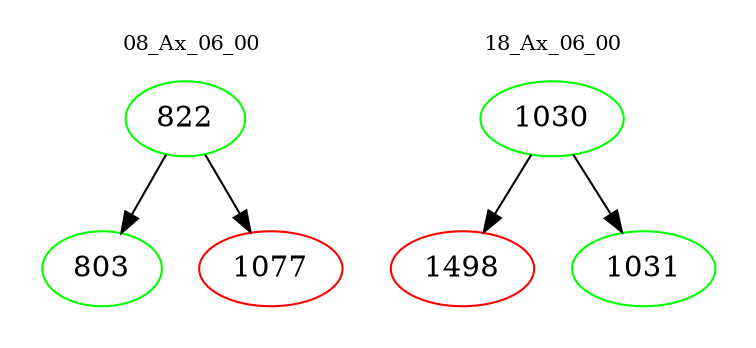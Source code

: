 digraph{
subgraph cluster_0 {
color = white
label = "08_Ax_06_00";
fontsize=10;
T0_822 [label="822", color="green"]
T0_822 -> T0_803 [color="black"]
T0_803 [label="803", color="green"]
T0_822 -> T0_1077 [color="black"]
T0_1077 [label="1077", color="red"]
}
subgraph cluster_1 {
color = white
label = "18_Ax_06_00";
fontsize=10;
T1_1030 [label="1030", color="green"]
T1_1030 -> T1_1498 [color="black"]
T1_1498 [label="1498", color="red"]
T1_1030 -> T1_1031 [color="black"]
T1_1031 [label="1031", color="green"]
}
}
